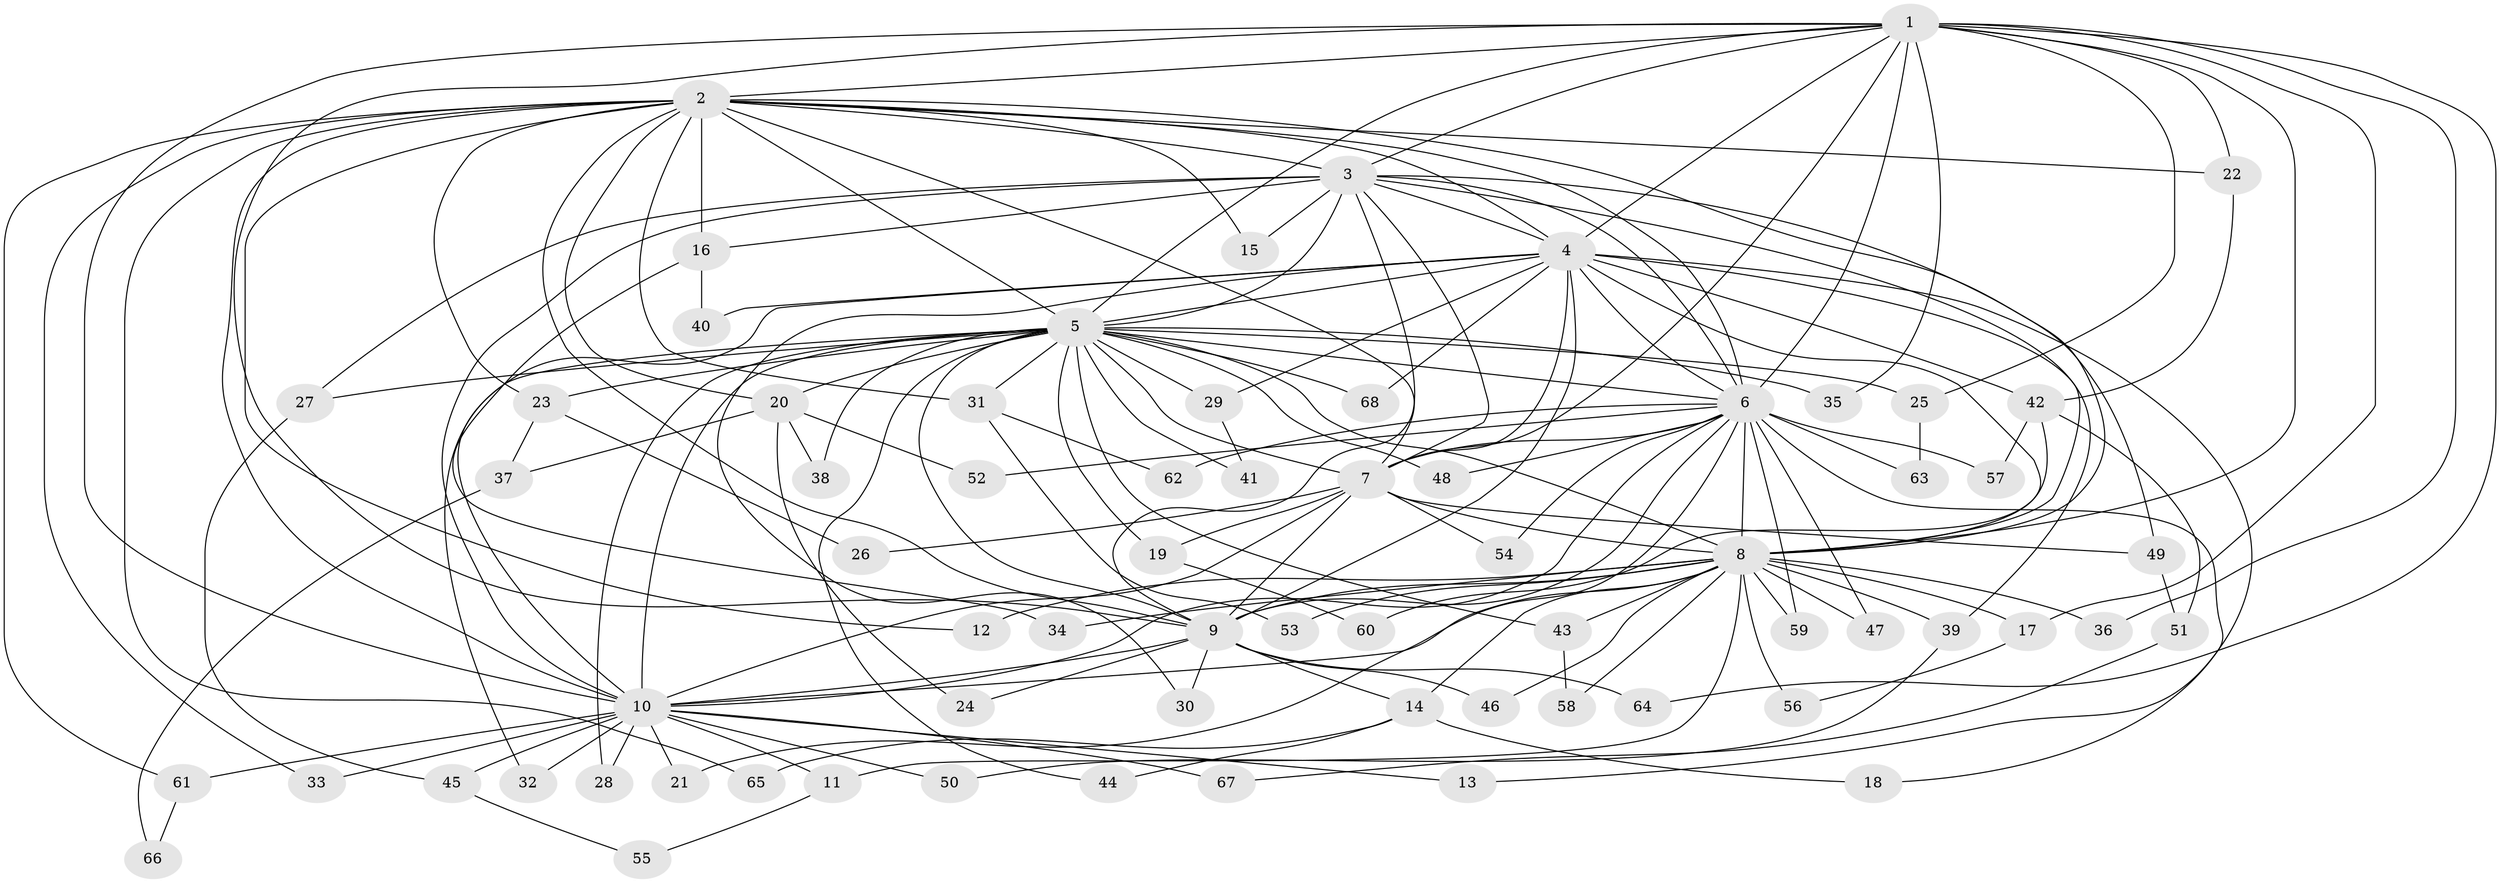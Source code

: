 // coarse degree distribution, {12: 0.03571428571428571, 10: 0.07142857142857142, 7: 0.03571428571428571, 9: 0.03571428571428571, 18: 0.03571428571428571, 13: 0.03571428571428571, 3: 0.17857142857142858, 8: 0.03571428571428571, 5: 0.07142857142857142, 6: 0.03571428571428571, 16: 0.03571428571428571, 2: 0.35714285714285715, 4: 0.03571428571428571}
// Generated by graph-tools (version 1.1) at 2025/49/03/04/25 22:49:37]
// undirected, 68 vertices, 161 edges
graph export_dot {
  node [color=gray90,style=filled];
  1;
  2;
  3;
  4;
  5;
  6;
  7;
  8;
  9;
  10;
  11;
  12;
  13;
  14;
  15;
  16;
  17;
  18;
  19;
  20;
  21;
  22;
  23;
  24;
  25;
  26;
  27;
  28;
  29;
  30;
  31;
  32;
  33;
  34;
  35;
  36;
  37;
  38;
  39;
  40;
  41;
  42;
  43;
  44;
  45;
  46;
  47;
  48;
  49;
  50;
  51;
  52;
  53;
  54;
  55;
  56;
  57;
  58;
  59;
  60;
  61;
  62;
  63;
  64;
  65;
  66;
  67;
  68;
  1 -- 2;
  1 -- 3;
  1 -- 4;
  1 -- 5;
  1 -- 6;
  1 -- 7;
  1 -- 8;
  1 -- 9;
  1 -- 10;
  1 -- 17;
  1 -- 22;
  1 -- 25;
  1 -- 35;
  1 -- 36;
  1 -- 64;
  2 -- 3;
  2 -- 4;
  2 -- 5;
  2 -- 6;
  2 -- 7;
  2 -- 8;
  2 -- 9;
  2 -- 10;
  2 -- 12;
  2 -- 15;
  2 -- 16;
  2 -- 20;
  2 -- 22;
  2 -- 23;
  2 -- 31;
  2 -- 33;
  2 -- 61;
  2 -- 65;
  3 -- 4;
  3 -- 5;
  3 -- 6;
  3 -- 7;
  3 -- 8;
  3 -- 9;
  3 -- 10;
  3 -- 15;
  3 -- 16;
  3 -- 27;
  3 -- 49;
  4 -- 5;
  4 -- 6;
  4 -- 7;
  4 -- 8;
  4 -- 9;
  4 -- 10;
  4 -- 13;
  4 -- 29;
  4 -- 30;
  4 -- 39;
  4 -- 40;
  4 -- 42;
  4 -- 68;
  5 -- 6;
  5 -- 7;
  5 -- 8;
  5 -- 9;
  5 -- 10;
  5 -- 19;
  5 -- 20;
  5 -- 23;
  5 -- 25;
  5 -- 27;
  5 -- 28;
  5 -- 29;
  5 -- 31;
  5 -- 32;
  5 -- 35;
  5 -- 38;
  5 -- 41;
  5 -- 43;
  5 -- 44;
  5 -- 48;
  5 -- 68;
  6 -- 7;
  6 -- 8;
  6 -- 9;
  6 -- 10;
  6 -- 18;
  6 -- 21;
  6 -- 47;
  6 -- 48;
  6 -- 52;
  6 -- 54;
  6 -- 57;
  6 -- 59;
  6 -- 62;
  6 -- 63;
  7 -- 8;
  7 -- 9;
  7 -- 10;
  7 -- 19;
  7 -- 26;
  7 -- 49;
  7 -- 54;
  8 -- 9;
  8 -- 10;
  8 -- 11;
  8 -- 12;
  8 -- 14;
  8 -- 17;
  8 -- 34;
  8 -- 36;
  8 -- 39;
  8 -- 43;
  8 -- 46;
  8 -- 47;
  8 -- 53;
  8 -- 56;
  8 -- 58;
  8 -- 59;
  9 -- 10;
  9 -- 14;
  9 -- 24;
  9 -- 30;
  9 -- 46;
  9 -- 64;
  10 -- 11;
  10 -- 13;
  10 -- 21;
  10 -- 28;
  10 -- 32;
  10 -- 33;
  10 -- 45;
  10 -- 50;
  10 -- 61;
  10 -- 67;
  11 -- 55;
  14 -- 18;
  14 -- 44;
  14 -- 65;
  16 -- 34;
  16 -- 40;
  17 -- 56;
  19 -- 60;
  20 -- 24;
  20 -- 37;
  20 -- 38;
  20 -- 52;
  22 -- 42;
  23 -- 26;
  23 -- 37;
  25 -- 63;
  27 -- 45;
  29 -- 41;
  31 -- 53;
  31 -- 62;
  37 -- 66;
  39 -- 50;
  42 -- 51;
  42 -- 57;
  42 -- 60;
  43 -- 58;
  45 -- 55;
  49 -- 51;
  51 -- 67;
  61 -- 66;
}
